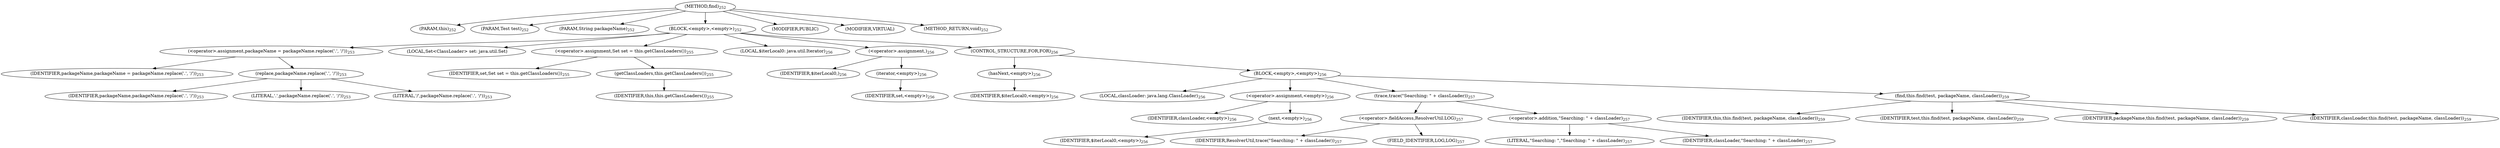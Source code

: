 digraph "find" {  
"351" [label = <(METHOD,find)<SUB>252</SUB>> ]
"47" [label = <(PARAM,this)<SUB>252</SUB>> ]
"352" [label = <(PARAM,Test test)<SUB>252</SUB>> ]
"353" [label = <(PARAM,String packageName)<SUB>252</SUB>> ]
"354" [label = <(BLOCK,&lt;empty&gt;,&lt;empty&gt;)<SUB>252</SUB>> ]
"355" [label = <(&lt;operator&gt;.assignment,packageName = packageName.replace('.', '/'))<SUB>253</SUB>> ]
"356" [label = <(IDENTIFIER,packageName,packageName = packageName.replace('.', '/'))<SUB>253</SUB>> ]
"357" [label = <(replace,packageName.replace('.', '/'))<SUB>253</SUB>> ]
"358" [label = <(IDENTIFIER,packageName,packageName.replace('.', '/'))<SUB>253</SUB>> ]
"359" [label = <(LITERAL,'.',packageName.replace('.', '/'))<SUB>253</SUB>> ]
"360" [label = <(LITERAL,'/',packageName.replace('.', '/'))<SUB>253</SUB>> ]
"361" [label = <(LOCAL,Set&lt;ClassLoader&gt; set: java.util.Set)> ]
"362" [label = <(&lt;operator&gt;.assignment,Set set = this.getClassLoaders())<SUB>255</SUB>> ]
"363" [label = <(IDENTIFIER,set,Set set = this.getClassLoaders())<SUB>255</SUB>> ]
"364" [label = <(getClassLoaders,this.getClassLoaders())<SUB>255</SUB>> ]
"46" [label = <(IDENTIFIER,this,this.getClassLoaders())<SUB>255</SUB>> ]
"365" [label = <(LOCAL,$iterLocal0: java.util.Iterator)<SUB>256</SUB>> ]
"366" [label = <(&lt;operator&gt;.assignment,)<SUB>256</SUB>> ]
"367" [label = <(IDENTIFIER,$iterLocal0,)<SUB>256</SUB>> ]
"368" [label = <(iterator,&lt;empty&gt;)<SUB>256</SUB>> ]
"369" [label = <(IDENTIFIER,set,&lt;empty&gt;)<SUB>256</SUB>> ]
"370" [label = <(CONTROL_STRUCTURE,FOR,FOR)<SUB>256</SUB>> ]
"371" [label = <(hasNext,&lt;empty&gt;)<SUB>256</SUB>> ]
"372" [label = <(IDENTIFIER,$iterLocal0,&lt;empty&gt;)<SUB>256</SUB>> ]
"373" [label = <(BLOCK,&lt;empty&gt;,&lt;empty&gt;)<SUB>256</SUB>> ]
"374" [label = <(LOCAL,classLoader: java.lang.ClassLoader)<SUB>256</SUB>> ]
"375" [label = <(&lt;operator&gt;.assignment,&lt;empty&gt;)<SUB>256</SUB>> ]
"376" [label = <(IDENTIFIER,classLoader,&lt;empty&gt;)<SUB>256</SUB>> ]
"377" [label = <(next,&lt;empty&gt;)<SUB>256</SUB>> ]
"378" [label = <(IDENTIFIER,$iterLocal0,&lt;empty&gt;)<SUB>256</SUB>> ]
"379" [label = <(trace,trace(&quot;Searching: &quot; + classLoader))<SUB>257</SUB>> ]
"380" [label = <(&lt;operator&gt;.fieldAccess,ResolverUtil.LOG)<SUB>257</SUB>> ]
"381" [label = <(IDENTIFIER,ResolverUtil,trace(&quot;Searching: &quot; + classLoader))<SUB>257</SUB>> ]
"382" [label = <(FIELD_IDENTIFIER,LOG,LOG)<SUB>257</SUB>> ]
"383" [label = <(&lt;operator&gt;.addition,&quot;Searching: &quot; + classLoader)<SUB>257</SUB>> ]
"384" [label = <(LITERAL,&quot;Searching: &quot;,&quot;Searching: &quot; + classLoader)<SUB>257</SUB>> ]
"385" [label = <(IDENTIFIER,classLoader,&quot;Searching: &quot; + classLoader)<SUB>257</SUB>> ]
"386" [label = <(find,this.find(test, packageName, classLoader))<SUB>259</SUB>> ]
"48" [label = <(IDENTIFIER,this,this.find(test, packageName, classLoader))<SUB>259</SUB>> ]
"387" [label = <(IDENTIFIER,test,this.find(test, packageName, classLoader))<SUB>259</SUB>> ]
"388" [label = <(IDENTIFIER,packageName,this.find(test, packageName, classLoader))<SUB>259</SUB>> ]
"389" [label = <(IDENTIFIER,classLoader,this.find(test, packageName, classLoader))<SUB>259</SUB>> ]
"390" [label = <(MODIFIER,PUBLIC)> ]
"391" [label = <(MODIFIER,VIRTUAL)> ]
"392" [label = <(METHOD_RETURN,void)<SUB>252</SUB>> ]
  "351" -> "47" 
  "351" -> "352" 
  "351" -> "353" 
  "351" -> "354" 
  "351" -> "390" 
  "351" -> "391" 
  "351" -> "392" 
  "354" -> "355" 
  "354" -> "361" 
  "354" -> "362" 
  "354" -> "365" 
  "354" -> "366" 
  "354" -> "370" 
  "355" -> "356" 
  "355" -> "357" 
  "357" -> "358" 
  "357" -> "359" 
  "357" -> "360" 
  "362" -> "363" 
  "362" -> "364" 
  "364" -> "46" 
  "366" -> "367" 
  "366" -> "368" 
  "368" -> "369" 
  "370" -> "371" 
  "370" -> "373" 
  "371" -> "372" 
  "373" -> "374" 
  "373" -> "375" 
  "373" -> "379" 
  "373" -> "386" 
  "375" -> "376" 
  "375" -> "377" 
  "377" -> "378" 
  "379" -> "380" 
  "379" -> "383" 
  "380" -> "381" 
  "380" -> "382" 
  "383" -> "384" 
  "383" -> "385" 
  "386" -> "48" 
  "386" -> "387" 
  "386" -> "388" 
  "386" -> "389" 
}
